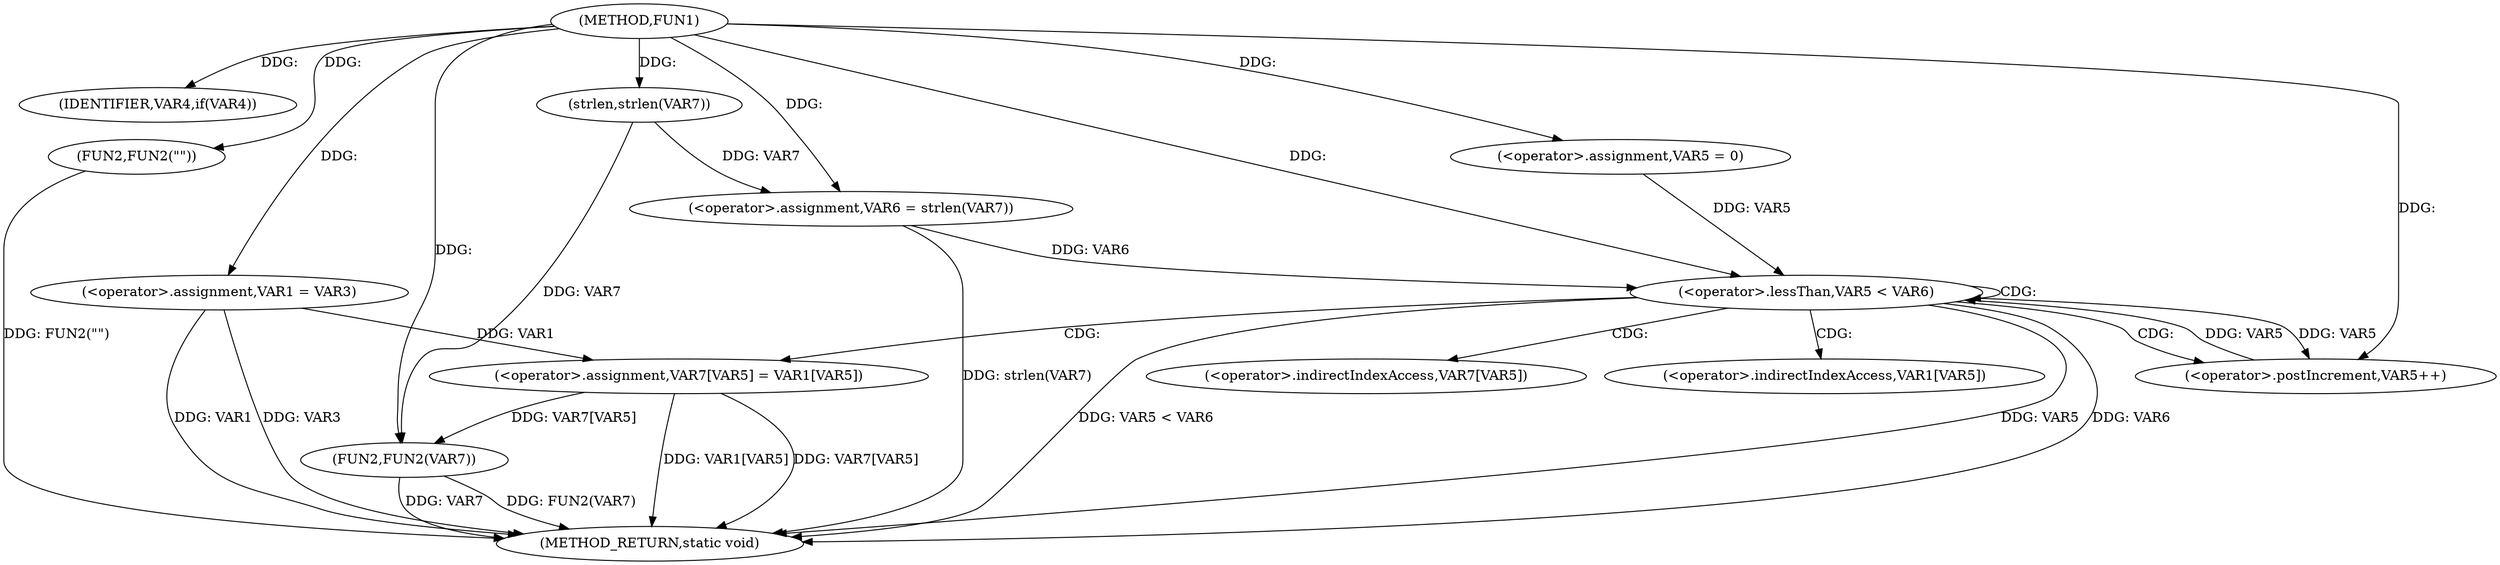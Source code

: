digraph FUN1 {  
"1000100" [label = "(METHOD,FUN1)" ]
"1000142" [label = "(METHOD_RETURN,static void)" ]
"1000106" [label = "(IDENTIFIER,VAR4,if(VAR4))" ]
"1000108" [label = "(FUN2,FUN2(\"\"))" ]
"1000112" [label = "(<operator>.assignment,VAR1 = VAR3)" ]
"1000119" [label = "(<operator>.assignment,VAR6 = strlen(VAR7))" ]
"1000121" [label = "(strlen,strlen(VAR7))" ]
"1000124" [label = "(<operator>.assignment,VAR5 = 0)" ]
"1000127" [label = "(<operator>.lessThan,VAR5 < VAR6)" ]
"1000130" [label = "(<operator>.postIncrement,VAR5++)" ]
"1000133" [label = "(<operator>.assignment,VAR7[VAR5] = VAR1[VAR5])" ]
"1000140" [label = "(FUN2,FUN2(VAR7))" ]
"1000134" [label = "(<operator>.indirectIndexAccess,VAR7[VAR5])" ]
"1000137" [label = "(<operator>.indirectIndexAccess,VAR1[VAR5])" ]
  "1000108" -> "1000142"  [ label = "DDG: FUN2(\"\")"] 
  "1000112" -> "1000142"  [ label = "DDG: VAR3"] 
  "1000140" -> "1000142"  [ label = "DDG: VAR7"] 
  "1000140" -> "1000142"  [ label = "DDG: FUN2(VAR7)"] 
  "1000119" -> "1000142"  [ label = "DDG: strlen(VAR7)"] 
  "1000127" -> "1000142"  [ label = "DDG: VAR5 < VAR6"] 
  "1000112" -> "1000142"  [ label = "DDG: VAR1"] 
  "1000127" -> "1000142"  [ label = "DDG: VAR5"] 
  "1000133" -> "1000142"  [ label = "DDG: VAR1[VAR5]"] 
  "1000127" -> "1000142"  [ label = "DDG: VAR6"] 
  "1000133" -> "1000142"  [ label = "DDG: VAR7[VAR5]"] 
  "1000100" -> "1000106"  [ label = "DDG: "] 
  "1000100" -> "1000108"  [ label = "DDG: "] 
  "1000100" -> "1000112"  [ label = "DDG: "] 
  "1000121" -> "1000119"  [ label = "DDG: VAR7"] 
  "1000100" -> "1000119"  [ label = "DDG: "] 
  "1000100" -> "1000121"  [ label = "DDG: "] 
  "1000100" -> "1000124"  [ label = "DDG: "] 
  "1000124" -> "1000127"  [ label = "DDG: VAR5"] 
  "1000130" -> "1000127"  [ label = "DDG: VAR5"] 
  "1000100" -> "1000127"  [ label = "DDG: "] 
  "1000119" -> "1000127"  [ label = "DDG: VAR6"] 
  "1000127" -> "1000130"  [ label = "DDG: VAR5"] 
  "1000100" -> "1000130"  [ label = "DDG: "] 
  "1000112" -> "1000133"  [ label = "DDG: VAR1"] 
  "1000133" -> "1000140"  [ label = "DDG: VAR7[VAR5]"] 
  "1000121" -> "1000140"  [ label = "DDG: VAR7"] 
  "1000100" -> "1000140"  [ label = "DDG: "] 
  "1000127" -> "1000137"  [ label = "CDG: "] 
  "1000127" -> "1000130"  [ label = "CDG: "] 
  "1000127" -> "1000133"  [ label = "CDG: "] 
  "1000127" -> "1000127"  [ label = "CDG: "] 
  "1000127" -> "1000134"  [ label = "CDG: "] 
}
